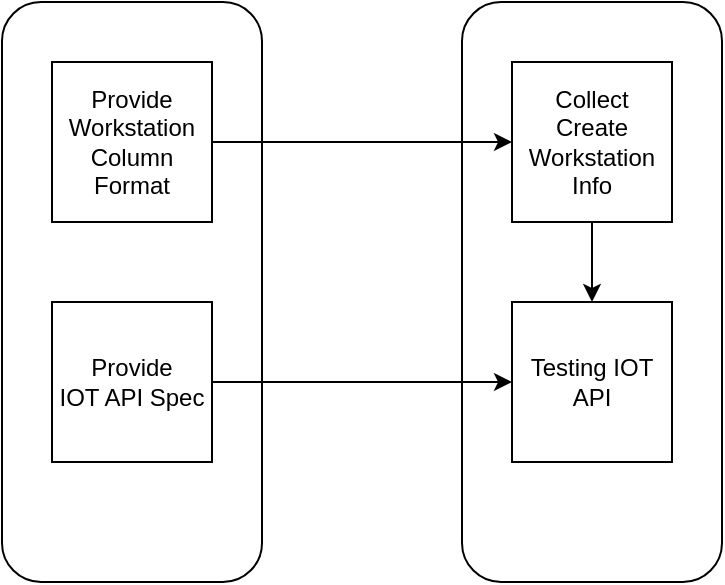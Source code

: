 <mxfile version="21.6.5" type="github">
  <diagram name="Page-1" id="JuzGIt5wktLAI_fdATW8">
    <mxGraphModel dx="1221" dy="736" grid="1" gridSize="10" guides="1" tooltips="1" connect="1" arrows="1" fold="1" page="1" pageScale="1" pageWidth="850" pageHeight="1100" math="0" shadow="0">
      <root>
        <mxCell id="0" />
        <mxCell id="1" parent="0" />
        <mxCell id="l_0abmTrKq_lJzUJJQYP-5" value="" style="rounded=1;whiteSpace=wrap;html=1;" vertex="1" parent="1">
          <mxGeometry x="425" y="270" width="130" height="290" as="geometry" />
        </mxCell>
        <mxCell id="l_0abmTrKq_lJzUJJQYP-4" value="" style="rounded=1;whiteSpace=wrap;html=1;" vertex="1" parent="1">
          <mxGeometry x="195" y="270" width="130" height="290" as="geometry" />
        </mxCell>
        <mxCell id="l_0abmTrKq_lJzUJJQYP-1" value="Collect&lt;br&gt;Create Workstation&lt;br&gt;Info" style="whiteSpace=wrap;html=1;aspect=fixed;" vertex="1" parent="1">
          <mxGeometry x="450" y="300" width="80" height="80" as="geometry" />
        </mxCell>
        <mxCell id="l_0abmTrKq_lJzUJJQYP-2" value="Provide&lt;br&gt;Workstation&lt;br&gt;Column Format" style="whiteSpace=wrap;html=1;aspect=fixed;" vertex="1" parent="1">
          <mxGeometry x="220" y="300" width="80" height="80" as="geometry" />
        </mxCell>
        <mxCell id="l_0abmTrKq_lJzUJJQYP-6" value="" style="endArrow=classic;html=1;rounded=0;exitX=1;exitY=0.5;exitDx=0;exitDy=0;entryX=0;entryY=0.5;entryDx=0;entryDy=0;" edge="1" parent="1" source="l_0abmTrKq_lJzUJJQYP-2" target="l_0abmTrKq_lJzUJJQYP-1">
          <mxGeometry width="50" height="50" relative="1" as="geometry">
            <mxPoint x="400" y="400" as="sourcePoint" />
            <mxPoint x="450" y="350" as="targetPoint" />
          </mxGeometry>
        </mxCell>
        <mxCell id="l_0abmTrKq_lJzUJJQYP-8" value="Provide&lt;br&gt;IOT API Spec" style="whiteSpace=wrap;html=1;aspect=fixed;" vertex="1" parent="1">
          <mxGeometry x="220" y="420" width="80" height="80" as="geometry" />
        </mxCell>
        <mxCell id="l_0abmTrKq_lJzUJJQYP-9" value="Testing IOT API" style="whiteSpace=wrap;html=1;aspect=fixed;" vertex="1" parent="1">
          <mxGeometry x="450" y="420" width="80" height="80" as="geometry" />
        </mxCell>
        <mxCell id="l_0abmTrKq_lJzUJJQYP-10" value="" style="endArrow=classic;html=1;rounded=0;exitX=1;exitY=0.5;exitDx=0;exitDy=0;entryX=0;entryY=0.5;entryDx=0;entryDy=0;" edge="1" parent="1" source="l_0abmTrKq_lJzUJJQYP-8" target="l_0abmTrKq_lJzUJJQYP-9">
          <mxGeometry width="50" height="50" relative="1" as="geometry">
            <mxPoint x="425" y="740" as="sourcePoint" />
            <mxPoint x="475" y="690" as="targetPoint" />
          </mxGeometry>
        </mxCell>
        <mxCell id="l_0abmTrKq_lJzUJJQYP-11" value="" style="endArrow=classic;html=1;rounded=0;exitX=0.5;exitY=1;exitDx=0;exitDy=0;entryX=0.5;entryY=0;entryDx=0;entryDy=0;" edge="1" parent="1" source="l_0abmTrKq_lJzUJJQYP-1" target="l_0abmTrKq_lJzUJJQYP-9">
          <mxGeometry width="50" height="50" relative="1" as="geometry">
            <mxPoint x="400" y="400" as="sourcePoint" />
            <mxPoint x="450" y="350" as="targetPoint" />
          </mxGeometry>
        </mxCell>
      </root>
    </mxGraphModel>
  </diagram>
</mxfile>
